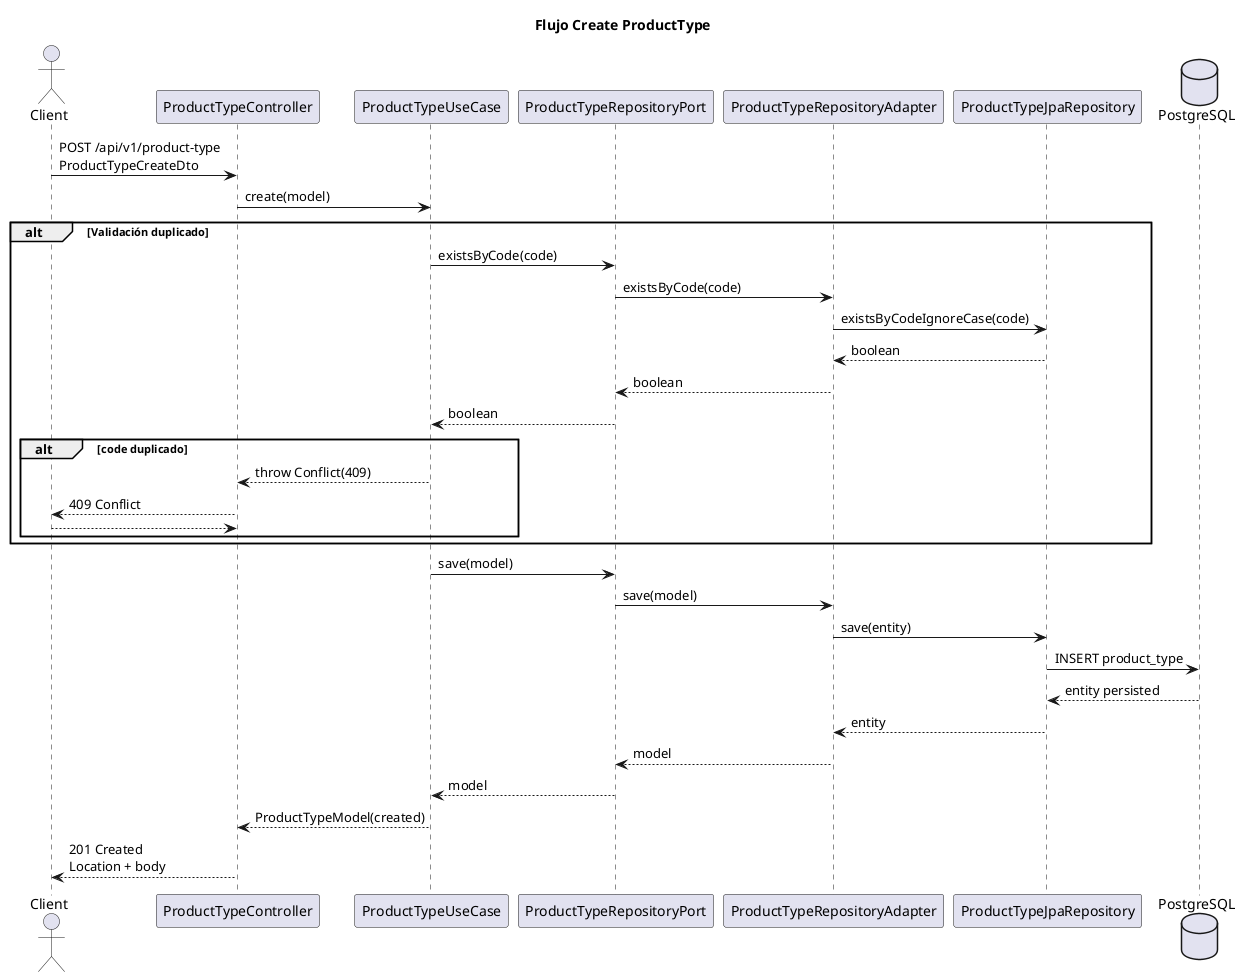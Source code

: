 @startuml
title Flujo Create ProductType

actor Client
participant "ProductTypeController" as C
participant "ProductTypeUseCase" as U
participant "ProductTypeRepositoryPort" as P
participant "ProductTypeRepositoryAdapter" as A
participant "ProductTypeJpaRepository" as J
database "PostgreSQL" as DB

Client -> C : POST /api/v1/product-type\nProductTypeCreateDto
C -> U : create(model)

alt Validación duplicado
  U -> P : existsByCode(code)
  P -> A : existsByCode(code)
  A -> J : existsByCodeIgnoreCase(code)
  J --> A : boolean
  A --> P : boolean
  P --> U : boolean
  alt code duplicado
    U --> C : throw Conflict(409)
    C --> Client : 409 Conflict
    return
  end
end

U -> P : save(model)
P -> A : save(model)
A -> J : save(entity)
J -> DB : INSERT product_type
DB --> J : entity persisted
J --> A : entity
A --> P : model
P --> U : model

U --> C : ProductTypeModel(created)
C --> Client : 201 Created\nLocation + body
@enduml